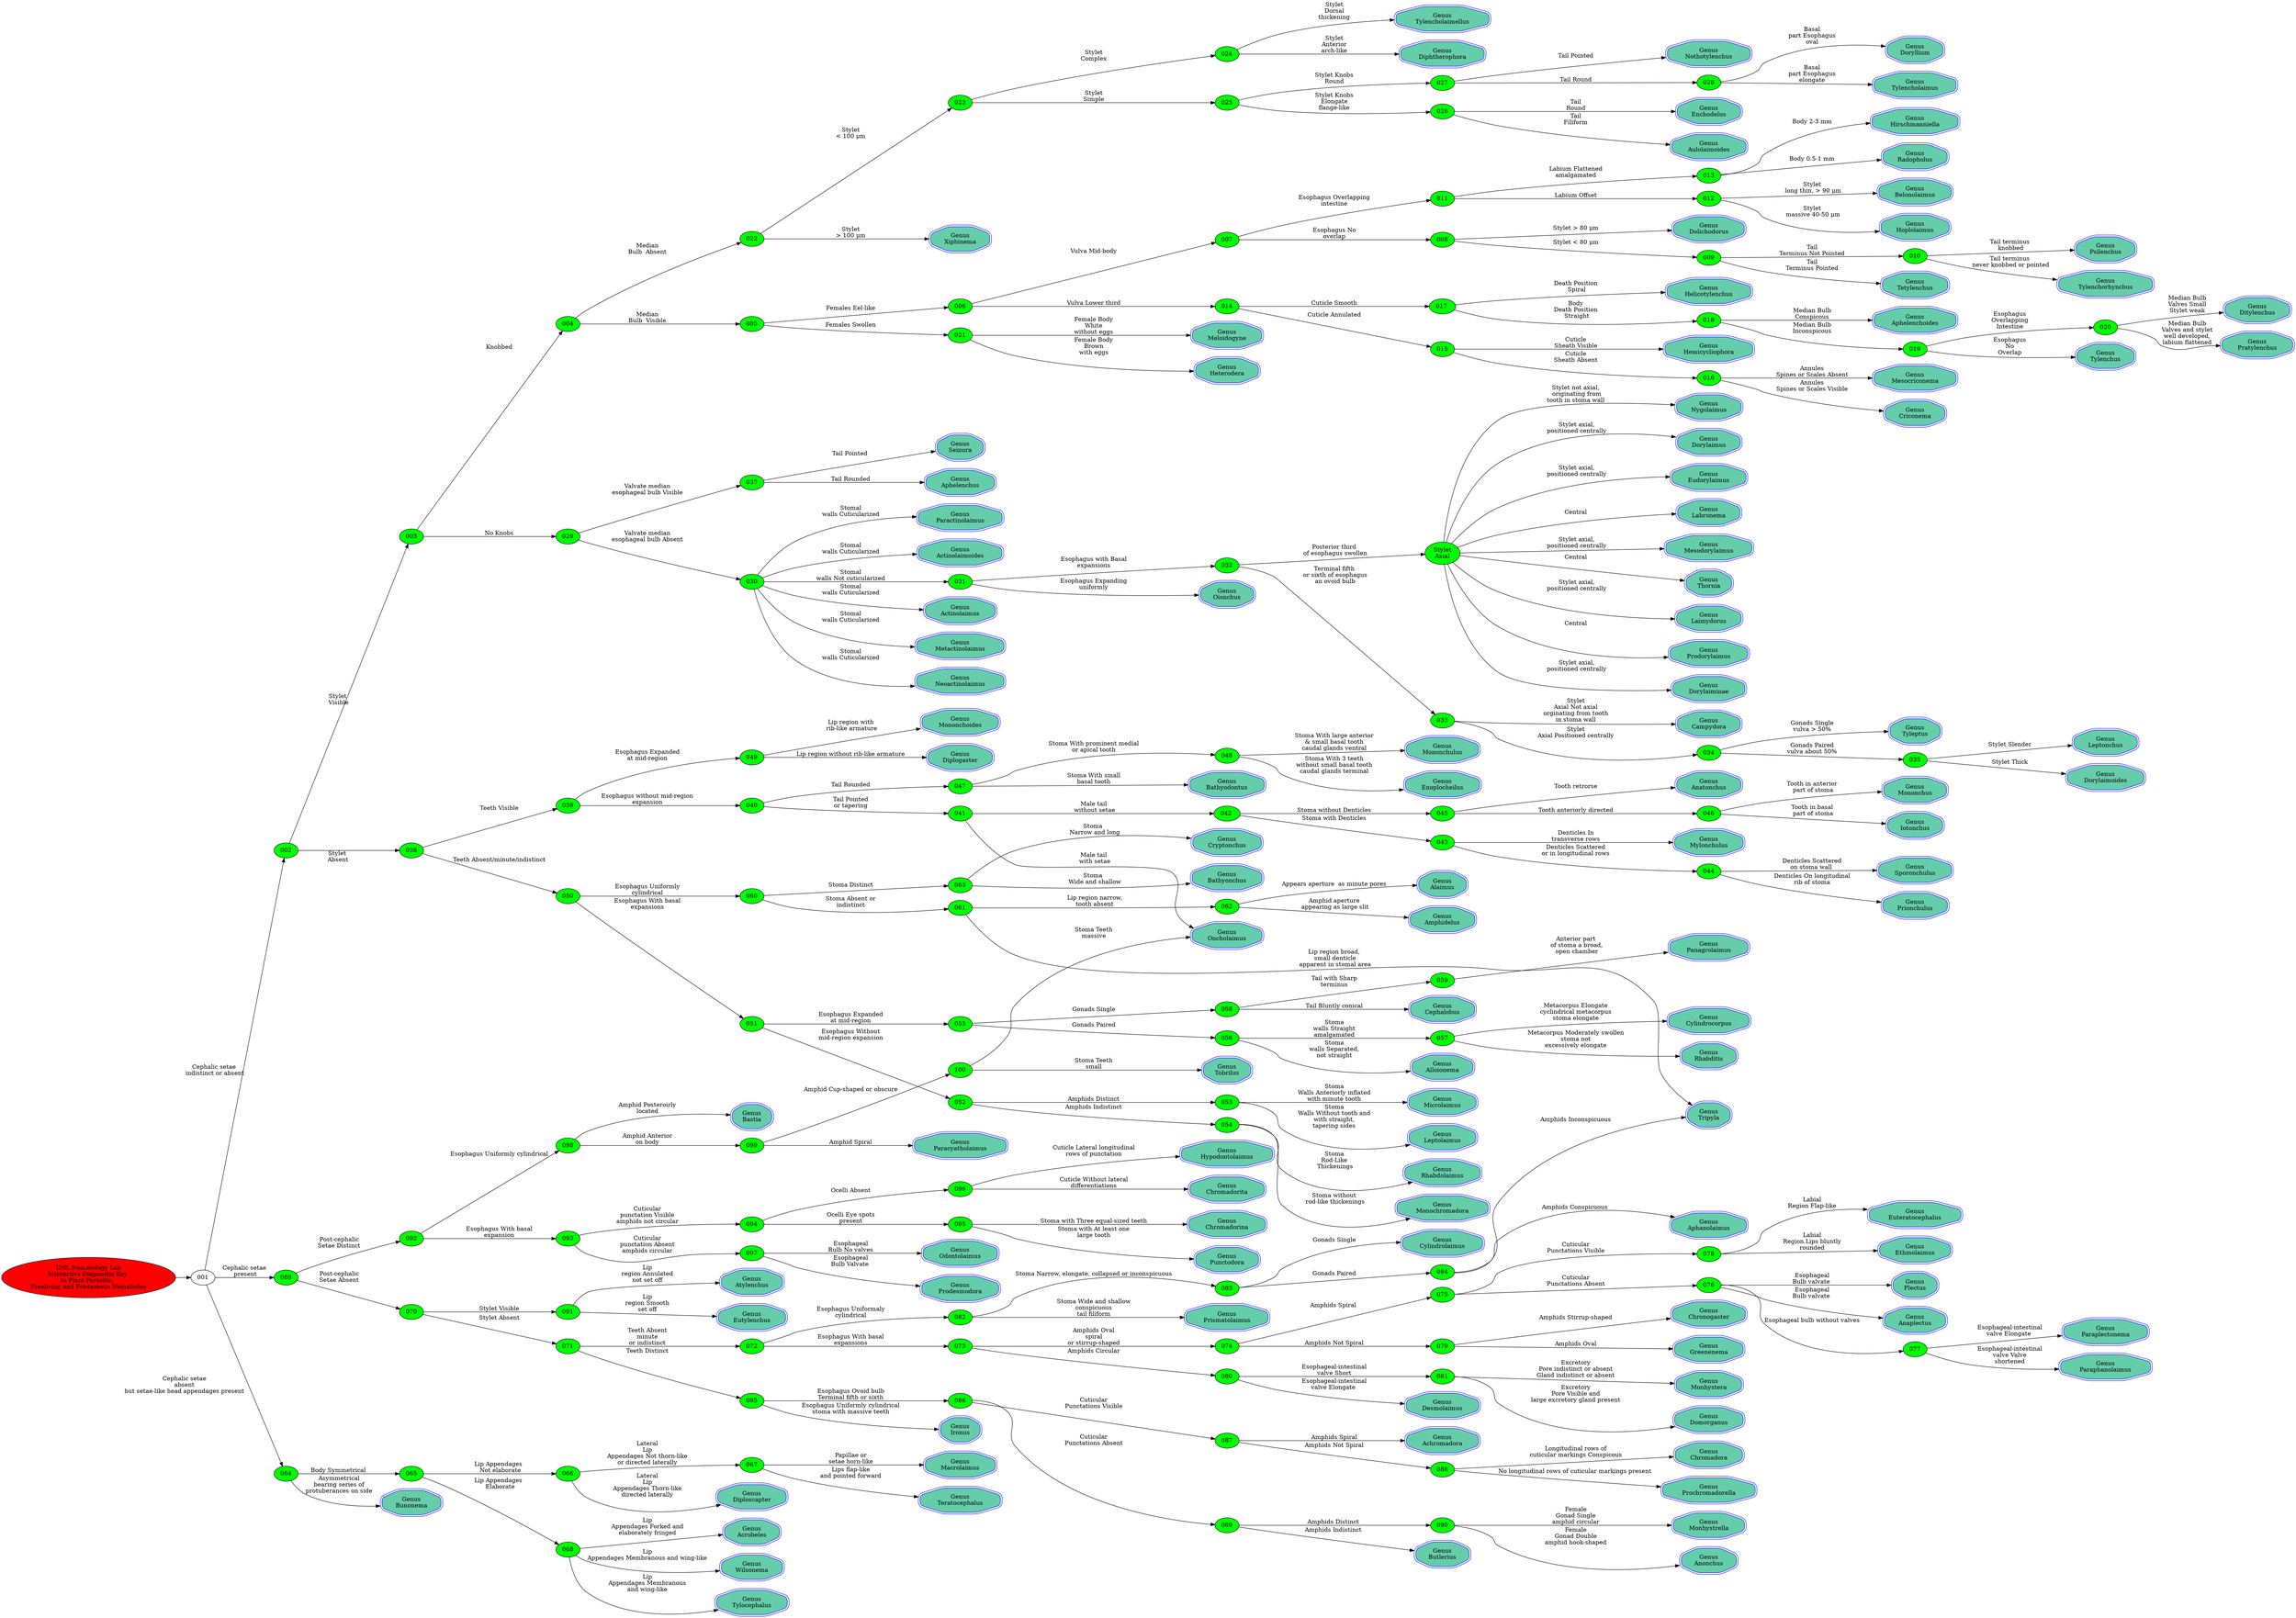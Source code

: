 // FOO
digraph "Nematoda Key" {
	graph [rankdir=LR tooltip=" "]
	000 [label="UNL Nematology Lab
Interactive Diagnostic Key 
to Plant Parasitic, 
Freeliving and Predaceous Nematodes" fillcolor=red style=filled tooltip=" "]
	000 -> 001 [tooltip="tooltip 000->00"]
	001 -> 002 [tooltip="000tooltip 001->0" xlabel="Cephalic setae
 indistinct or absent"]
	001 -> 064 [tooltip="  tooltip 001->0" xlabel="Cephalic setae
 absent 
but setae-like head appendages present"]
	001 -> 069 [label="Cephalic setae
 present" tooltip="  tooltip 001->0"]
	002 [label=002 fillcolor=green style=filled]
	002 -> 003 [xlabel="Stylet
 Visible"]
	002 -> 038 [xlabel="Stylet
 Absent"]
	003 [label=003 fillcolor=green style=filled]
	003 -> 004 [label=Knobbed]
	003 -> 029 [label="No Knobs"]
	004 [label=004 fillcolor=green style=filled]
	004 -> 005 [label="Median
Bulb  Visible"]
	004 -> 022 [label="Median
Bulb  Absent"]
	005 [label=005 fillcolor=green style=filled]
	005 -> 006 [label="Females Eel-like"]
	005 -> 021 [label="Females Swollen"]
	006 [label=006 fillcolor=green style=filled]
	006 -> 007 [label="Vulva Mid-body"]
	006 -> 014 [label="Vulva Lower third"]
	007 [label=007 fillcolor=green style=filled]
	007 -> 008 [label="Esophagus No
overlap"]
	007 -> 011 [label="Esophagus Overlapping
intestine"]
	008 [label=008 fillcolor=green style=filled]
	008 -> 009 [label="Stylet < 80 μm"]
	"Genus
Dolichodorus" [color=blue fillcolor=aquamarine3 shape=doubleoctagon style="rounded,filled"]
	008 -> "Genus
Dolichodorus" [label="Stylet > 80 μm"]
	009 [label=009 fillcolor=green style=filled]
	"Genus
Tetylenchus" [color=blue fillcolor=aquamarine3 shape=doubleoctagon style="rounded,filled"]
	009 -> "Genus
Tetylenchus" [label="Tail
Terminus Pointed"]
	009 -> 010 [label="Tail
Terminus Not Pointed"]
	010 [label=010 fillcolor=green style=filled]
	"Genus
Psilenchus" [color=blue fillcolor=aquamarine3 shape=doubleoctagon style="rounded,filled"]
	010 -> "Genus
Psilenchus" [label="Tail terminus
 knobbed"]
	"Genus
Tylenchorhynchus" [color=blue fillcolor=aquamarine3 shape=doubleoctagon style="rounded,filled"]
	010 -> "Genus
Tylenchorhynchus" [label="Tail terminus
 never knobbed or pointed"]
	011 [label=011 fillcolor=green style=filled]
	011 -> 012 [label="Labium Offset"]
	011 -> 013 [label="Labium Flattened
amalgamated"]
	012 [label=012 fillcolor=green style=filled]
	"Genus
Hoplolaimus" [color=blue fillcolor=aquamarine3 shape=doubleoctagon style="rounded,filled"]
	012 -> "Genus
Hoplolaimus" [label="
Stylet
 massive 40-50 μm"]
	"Genus
Belonolaimus" [color=blue fillcolor=aquamarine3 shape=doubleoctagon style="rounded,filled"]
	012 -> "Genus
Belonolaimus" [label="
Stylet
 long thin, > 90 μm
"]
	013 [label=013 fillcolor=green style=filled]
	"Genus
Radopholus" [color=blue fillcolor=aquamarine3 shape=doubleoctagon style="rounded,filled"]
	013 -> "Genus
Radopholus" [label="Body 0.5-1 mm"]
	"Genus
Hirschmanniella" [color=blue fillcolor=aquamarine3 shape=doubleoctagon style="rounded,filled"]
	013 -> "Genus
Hirschmanniella" [label="Body 2-3 mm"]
	014 [label=014 fillcolor=green style=filled]
	014 -> 015 [label="Cuticle Annulated"]
	014 -> 017 [label="Cuticle Smooth"]
	015 [label=015 fillcolor=green style=filled]
	015 -> 016 [label="Cuticle
Sheath Absent"]
	"Genus
Hemicycliophora" [color=blue fillcolor=aquamarine3 shape=doubleoctagon style="rounded,filled"]
	015 -> "Genus
Hemicycliophora" [label="Cuticle
Sheath Visible"]
	016 [label=016 fillcolor=green style=filled]
	"Genus
Criconema" [color=blue fillcolor=aquamarine3 shape=doubleoctagon style="rounded,filled"]
	016 -> "Genus
Criconema" [label="Annules
Spines or Scales Visible"]
	"Genus
Mesocriconema" [color=blue fillcolor=aquamarine3 shape=doubleoctagon style="rounded,filled"]
	016 -> "Genus
Mesocriconema" [label="Annules
Spines or Scales Absent"]
	017 [label="017 " fillcolor=green style=filled]
	017 -> 018 [label="Body
Death Position
 Straight"]
	"Genus
Helicotylenchus" [color=blue fillcolor=aquamarine3 shape=doubleoctagon style="rounded,filled"]
	017 -> "Genus
Helicotylenchus" [label="Death Position
 Spiral"]
	018 [label=018 fillcolor=green style=filled]
	018 -> 019 [label="Median Bulb
Inconspicous"]
	"Genus
Aphelenchoides" [color=blue fillcolor=aquamarine3 shape=doubleoctagon style="rounded,filled"]
	018 -> "Genus
Aphelenchoides" [label="Median Bulb
Conspicous"]
	019 [label=019 fillcolor=green style=filled]
	019 -> 020 [label="Esophagus
Overlapping
Intestine"]
	"Genus
Tylenchus" [color=blue fillcolor=aquamarine3 shape=doubleoctagon style="rounded,filled"]
	019 -> "Genus
Tylenchus" [label="Esophagus
No
Overlap"]
	020 [label=020 fillcolor=green style=filled]
	"Genus
Ditylenchus" [color=blue fillcolor=aquamarine3 shape=doubleoctagon style="rounded,filled"]
	020 -> "Genus
Ditylenchus" [label="Median Bulb
Valves Small
Stylet weak"]
	"Genus
Pratylenchus" [color=blue fillcolor=aquamarine3 shape=doubleoctagon style="rounded,filled"]
	020 -> "Genus
Pratylenchus" [label="Median Bulb
Valves and stylet
well developed,
labium flattened"]
	021 [label=021 fillcolor=green style=filled]
	"Genus
Meloidogyne" [color=blue fillcolor=aquamarine3 shape=doubleoctagon style="rounded,filled"]
	021 -> "Genus
Meloidogyne" [label="Female Body
White
without eggs"]
	"Genus
Heterodera" [color=blue fillcolor=aquamarine3 shape=doubleoctagon style="rounded,filled"]
	021 -> "Genus
Heterodera" [label="Female Body
Brown
with eggs"]
	022 [label=022 fillcolor=green style=filled]
	022 -> 023 [label="Stylet
< 100 μm"]
	"Genus
Xiphinema" [color=blue fillcolor=aquamarine3 shape=doubleoctagon style="rounded,filled"]
	022 -> "Genus
Xiphinema" [label="Stylet
> 100 μm"]
	023 [label=023 fillcolor=green style=filled]
	023 -> 024 [label="Stylet
Complex"]
	023 -> 025 [label="Stylet
Simple"]
	024 [label=024 fillcolor=green style=filled]
	"Genus
Diphtherophora" [color=blue fillcolor=aquamarine3 shape=doubleoctagon style="rounded,filled"]
	024 -> "Genus
Diphtherophora" [label="Stylet
Anterior
arch-like"]
	"Genus
Tylencholaimellus" [color=blue fillcolor=aquamarine3 shape=doubleoctagon style="rounded,filled"]
	024 -> "Genus
Tylencholaimellus" [label="Stylet
Dorsal
thickening"]
	025 [label=025 fillcolor=green style=filled]
	025 -> 026 [label="Stylet Knobs
Elongate
flange-like"]
	025 -> 027 [label="Stylet Knobs
Round"]
	026 [label=026 fillcolor=green style=filled]
	"Genus
Aulolaimoides" [color=blue fillcolor=aquamarine3 shape=doubleoctagon style="rounded,filled"]
	026 -> "Genus
Aulolaimoides" [label="Tail
Filiform"]
	"Genus
Enchodelus" [color=blue fillcolor=aquamarine3 shape=doubleoctagon style="rounded,filled"]
	026 -> "Genus
Enchodelus" [label="Tail
Round"]
	027 [label=027 fillcolor=green style=filled]
	027 -> 028 [label="Tail Round"]
	"Genus
Nothotylenchus" [color=blue fillcolor=aquamarine3 shape=doubleoctagon style="rounded,filled"]
	027 -> "Genus
Nothotylenchus" [label="Tail Pointed"]
	028 [label=028 fillcolor=green style=filled]
	"Genus
Tylencholaimus" [color=blue fillcolor=aquamarine3 shape=doubleoctagon style="rounded,filled"]
	028 -> "Genus
Tylencholaimus" [label="Basal
part Esophagus
elongate"]
	"Genus
Doryllium" [color=blue fillcolor=aquamarine3 shape=doubleoctagon style="rounded,filled"]
	028 -> "Genus
Doryllium" [label="Basal
part Esophagus
oval"]
	029 [label=029 fillcolor=green style=filled]
	029 -> 030 [label="Valvate median
esophageal bulb Absent"]
	029 -> 037 [label="Valvate median
esophageal bulb Visible"]
	030 [label=030 fillcolor=green style=filled]
	030 -> 031 [label="Stomal
walls Not cuticularized"]
	"Genus
Actinolaimus" [color=blue fillcolor=aquamarine3 shape=doubleoctagon style="rounded,filled"]
	030 -> "Genus
Actinolaimus" [label="Stomal
walls Cuticularized"]
	"Genus
Metactinolaimus" [color=blue fillcolor=aquamarine3 shape=doubleoctagon style="rounded,filled"]
	030 -> "Genus
Metactinolaimus" [label="Stomal
walls Cuticularized"]
	"Genus
Neoactinolaimus" [color=blue fillcolor=aquamarine3 shape=doubleoctagon style="rounded,filled"]
	030 -> "Genus
Neoactinolaimus" [label="Stomal
walls Cuticularized"]
	"Genus
Paractinolaimus" [color=blue fillcolor=aquamarine3 shape=doubleoctagon style="rounded,filled"]
	030 -> "Genus
Paractinolaimus" [label="Stomal
walls Cuticularized"]
	"Genus
Actinolaimoides" [color=blue fillcolor=aquamarine3 shape=doubleoctagon style="rounded,filled"]
	030 -> "Genus
Actinolaimoides" [label="Stomal
walls Cuticularized"]
	031 [label=031 fillcolor=green style=filled]
	031 -> 032 [label="Esophagus with Basal
expansions"]
	"Genus
Oionchus" [color=blue fillcolor=aquamarine3 shape=doubleoctagon style="rounded,filled"]
	031 -> "Genus
Oionchus" [label="Esophagus Expanding
uniformly"]
	032 [label=032 fillcolor=green style=filled]
	032 -> 033 [label="Terminal fifth
 or sixth of esophagus
 an ovoid bulb"]
	032 -> 036 [label="Posterior third
 of esophagus swollen"]
	033 [label=033 fillcolor=green style=filled]
	033 -> 034 [label="Stylet
Axial Positioned centrally"]
	"Genus
Campydora" [color=blue fillcolor=aquamarine3 shape=doubleoctagon style="rounded,filled"]
	033 -> "Genus
Campydora" [label="Stylet
Axial Not axial
orginating from tooth
in stoma wall"]
	034 [label=034 fillcolor=green style=filled]
	034 -> 035 [label="Gonads Paired
vulva about 50%"]
	"Genus
Tyleptus" [color=blue fillcolor=aquamarine3 shape=doubleoctagon style="rounded,filled"]
	034 -> "Genus
Tyleptus" [label="Gonads Single
vulva > 50%"]
	035 [label=035 fillcolor=green style=filled]
	"Genus
Leptonchus" [color=blue fillcolor=aquamarine3 shape=doubleoctagon style="rounded,filled"]
	035 -> "Genus
Leptonchus" [label="Stylet Slender"]
	"Genus
Dorylaimoides" [color=blue fillcolor=aquamarine3 shape=doubleoctagon style="rounded,filled"]
	035 -> "Genus
Dorylaimoides" [label="Stylet Thick"]
	036 [label="Stylet
Axial" fillcolor=green style=filled]
	"Genus
Dorylaimus" [color=blue fillcolor=aquamarine3 shape=doubleoctagon style="rounded,filled"]
	036 -> "Genus
Dorylaimus" [label=" Stylet axial,
 positioned centrally"]
	"Genus
Eudorylaimus" [color=blue fillcolor=aquamarine3 shape=doubleoctagon style="rounded,filled"]
	036 -> "Genus
Eudorylaimus" [label=" Stylet axial,
 positioned centrally"]
	"Genus
Labronema" [color=blue fillcolor=aquamarine3 shape=doubleoctagon style="rounded,filled"]
	036 -> "Genus
Labronema" [label=Central]
	"Genus
Mesodorylaimus" [color=blue fillcolor=aquamarine3 shape=doubleoctagon style="rounded,filled"]
	036 -> "Genus
Mesodorylaimus" [label=" Stylet axial,
 positioned centrally"]
	"Genus
Thornia" [color=blue fillcolor=aquamarine3 shape=doubleoctagon style="rounded,filled"]
	036 -> "Genus
Thornia" [label=Central]
	"Genus
Laimydorus" [color=blue fillcolor=aquamarine3 shape=doubleoctagon style="rounded,filled"]
	036 -> "Genus
Laimydorus" [label=" Stylet axial,
 positioned centrally"]
	"Genus
Prodorylaimus" [color=blue fillcolor=aquamarine3 shape=doubleoctagon style="rounded,filled"]
	036 -> "Genus
Prodorylaimus" [label=Central]
	"Genus
Dorylaiminae" [color=blue fillcolor=aquamarine3 shape=doubleoctagon style="rounded,filled"]
	036 -> "Genus
Dorylaiminae" [label=" Stylet axial,
 positioned centrally"]
	"Genus
Nygolaimus" [color=blue fillcolor=aquamarine3 shape=doubleoctagon style="rounded,filled"]
	036 -> "Genus
Nygolaimus" [label="Stylet not axial,
 originating from
 tooth in stoma wall "]
	037 [label=037 fillcolor=green style=filled]
	"Genus
Seinura" [color=blue fillcolor=aquamarine3 shape=doubleoctagon style="rounded,filled"]
	037 -> "Genus
Seinura" [label="Tail Pointed "]
	"Genus
Aphelenchus" [color=blue fillcolor=aquamarine3 shape=doubleoctagon style="rounded,filled"]
	037 -> "Genus
Aphelenchus" [label="Tail Rounded"]
	038 [label=038 fillcolor=green style=filled]
	038 -> 039 [label="Teeth Visible"]
	038 -> 050 [label="Teeth Absent/minute/indistinct"]
	039 [label=039 fillcolor=green style=filled]
	039 -> 040 [label="Esophagus without mid-region
expansion"]
	039 -> 049 [label="Esophagus Expanded
at mid-region"]
	040 [label=040 fillcolor=green style=filled]
	040 -> 041 [label="Tail Pointed
or tapering"]
	040 -> 047 [label="Tail Rounded"]
	041 [label=041 fillcolor=green style=filled]
	041 -> 042 [label="Male tail
 without setae"]
	"Genus
Oncholaimus" [color=blue fillcolor=aquamarine3 shape=doubleoctagon style="rounded,filled"]
	041 -> "Genus
Oncholaimus" [label="Male tail
 with setae"]
	042 [label="042 " fillcolor=green style=filled]
	042 -> 043 [label="Stoma with Denticles"]
	042 -> 045 [label="Stoma without Denticles"]
	043 [label=043 fillcolor=green style=filled]
	043 -> 044 [label="Denticles Scattered
or in longitudinal rows"]
	"Genus
Mylonchulus" [color=blue fillcolor=aquamarine3 shape=doubleoctagon style="rounded,filled"]
	043 -> "Genus
Mylonchulus" [label="Denticles In
transverse rows"]
	044 [label=044 fillcolor=green style=filled]
	"Genus
Prionchulus" [color=blue fillcolor=aquamarine3 shape=doubleoctagon style="rounded,filled"]
	044 -> "Genus
Prionchulus" [label="Denticles On longitudinal
rib of stoma"]
	"Genus
Sporonchulus" [color=blue fillcolor=aquamarine3 shape=doubleoctagon style="rounded,filled"]
	044 -> "Genus
Sporonchulus" [label="Denticles Scattered
on stoma wall "]
	045 [label=045 fillcolor=green style=filled]
	045 -> 046 [label="Tooth anteriorly directed"]
	"Genus
Anatonchus" [color=blue fillcolor=aquamarine3 shape=doubleoctagon style="rounded,filled"]
	045 -> "Genus
Anatonchus" [label="Tooth retrorse"]
	046 [label=046 fillcolor=green style=filled]
	"Genus
Iotonchus" [color=blue fillcolor=aquamarine3 shape=doubleoctagon style="rounded,filled"]
	046 -> "Genus
Iotonchus" [label="Tooth in basal
 part of stoma"]
	"Genus
Mononchus" [color=blue fillcolor=aquamarine3 shape=doubleoctagon style="rounded,filled"]
	046 -> "Genus
Mononchus" [label="Tooth in anterior
 part of stoma"]
	047 [label=047 fillcolor=green style=filled]
	047 -> 048 [label="Stoma With prominent medial
or apical tooth"]
	"Genus
Bathyodontus" [color=blue fillcolor=aquamarine3 shape=doubleoctagon style="rounded,filled"]
	047 -> "Genus
Bathyodontus" [label="Stoma With small
basal tooth"]
	048 [label=048 fillcolor=green style=filled]
	"Genus
Enoplocheilus" [color=blue fillcolor=aquamarine3 shape=doubleoctagon style="rounded,filled"]
	048 -> "Genus
Enoplocheilus" [label="Stoma With 3 teeth
without small basal tooth
caudal glands terminal"]
	"Genus
Mononchulus" [color=blue fillcolor=aquamarine3 shape=doubleoctagon style="rounded,filled"]
	048 -> "Genus
Mononchulus" [label="Stoma With large anterior
& small basal tooth
caudal glands ventral"]
	049 [label=049 fillcolor=green style=filled]
	"Genus
Mononchoides" [color=blue fillcolor=aquamarine3 shape=doubleoctagon style="rounded,filled"]
	049 -> "Genus
Mononchoides" [label="Lip region with
 rib-like armature"]
	"Genus
Diplogaster" [color=blue fillcolor=aquamarine3 shape=doubleoctagon style="rounded,filled"]
	049 -> "Genus
Diplogaster" [label="Lip region without rib-like armature"]
	050 [label=050 fillcolor=green style=filled]
	050 -> 051 [label="Esophagus With basal
expansions"]
	050 -> 060 [label="Esophagus Uniformly
cylindrical"]
	051 [label=051 fillcolor=green style=filled]
	051 -> 052 [label="Esophagus Without
mid-region expansion"]
	051 -> 055 [label="Esophagus Expanded
at mid-region"]
	052 [label=052 fillcolor=green style=filled]
	052 -> 053 [label="Amphids Distinct"]
	052 -> 054 [label="Amphids Indistinct"]
	053 [label=053 fillcolor=green style=filled]
	"Genus
Microlaimus" [color=blue fillcolor=aquamarine3 shape=doubleoctagon style="rounded,filled"]
	053 -> "Genus
Microlaimus" [label="Stoma
Walls Anteriorly inflated
with minute tooth"]
	"Genus
Leptolaimus" [color=blue fillcolor=aquamarine3 shape=doubleoctagon style="rounded,filled"]
	053 -> "Genus
Leptolaimus" [label="Stoma
Walls Without tooth and
with straight,
tapering sides"]
	054 [label=054 fillcolor=green style=filled]
	"Genus
Rhabdolaimus" [color=blue fillcolor=aquamarine3 shape=doubleoctagon style="rounded,filled"]
	054 -> "Genus
Rhabdolaimus" [label="Stoma
Rod-Like
 Thickenings"]
	"Genus
Monochromadora" [color=blue fillcolor=aquamarine3 shape=doubleoctagon style="rounded,filled"]
	054 -> "Genus
Monochromadora" [label="Stoma without
 rod-like thickenings"]
	055 [label=055 fillcolor=green style=filled]
	055 -> 056 [label="Gonads Paired"]
	055 -> 058 [label="Gonads Single"]
	056 [label=056 fillcolor=green style=filled]
	056 -> 057 [label="Stoma
walls Straight
amalgamated"]
	"Genus
Alloionema" [color=blue fillcolor=aquamarine3 shape=doubleoctagon style="rounded,filled"]
	056 -> "Genus
Alloionema" [label="Stoma
walls Separated,
not straight"]
	057 [label=057 fillcolor=green style=filled]
	"Genus
Rhabditis" [color=blue fillcolor=aquamarine3 shape=doubleoctagon style="rounded,filled"]
	057 -> "Genus
Rhabditis" [label="Metacorpus Moderately swollen
stoma not
excessively elongate"]
	"Genus
Cylindrocorpus" [color=blue fillcolor=aquamarine3 shape=doubleoctagon style="rounded,filled"]
	057 -> "Genus
Cylindrocorpus" [label="Metacorpus Elongate
cyclindrical metacorpus
stoma elongate"]
	058 [label=058 fillcolor=green style=filled]
	058 -> 059 [label="Tail with Sharp
terminus"]
	"Genus
Cephalobus" [color=blue fillcolor=aquamarine3 shape=doubleoctagon style="rounded,filled"]
	058 -> "Genus
Cephalobus" [label="Tail Bluntly conical"]
	059 [label=059 fillcolor=green style=filled]
	"Genus
Panagrolaimus" [color=blue fillcolor=aquamarine3 shape=doubleoctagon style="rounded,filled"]
	059 -> "Genus
Panagrolaimus" [label="Anterior part
 of stoma a broad,
 open chamber"]
	060 [label=060 fillcolor=green style=filled]
	060 -> 061 [label="Stoma Absent or
indistinct"]
	060 -> 063 [label="Stoma Distinct"]
	061 [label=061 fillcolor=green style=filled]
	061 -> 062 [label=" Lip region narrow,
 tooth absent"]
	"Genus
Tripyla" [color=blue fillcolor=aquamarine3 shape=doubleoctagon style="rounded,filled"]
	061 -> "Genus
Tripyla" [label="Lip region broad,
 small denticle
 apparent in stomal area"]
	062 [label=062 fillcolor=green style=filled]
	"Genus
Amphidelus" [color=blue fillcolor=aquamarine3 shape=doubleoctagon style="rounded,filled"]
	062 -> "Genus
Amphidelus" [label="Amphid aperture
 appearing as large slit"]
	"Genus
Alaimus" [color=blue fillcolor=aquamarine3 shape=doubleoctagon style="rounded,filled"]
	062 -> "Genus
Alaimus" [label="Appears aperture  as minute pores"]
	063 [label=063 fillcolor=green style=filled]
	"Genus
Cryptonchus" [color=blue fillcolor=aquamarine3 shape=doubleoctagon style="rounded,filled"]
	063 -> "Genus
Cryptonchus" [label="Stoma 
 Narrow and long"]
	"Genus
Bathyonchus" [color=blue fillcolor=aquamarine3 shape=doubleoctagon style="rounded,filled"]
	063 -> "Genus
Bathyonchus" [label="Stoma 
 Wide and shallow"]
	064 [label=064 fillcolor=green style=filled]
	064 -> 065 [label="Body Symmetrical "]
	"Genus
Bunonema" [color=blue fillcolor=aquamarine3 shape=doubleoctagon style="rounded,filled"]
	064 -> "Genus
Bunonema" [label="Asymmetrical
bearing series of
protuberances on side"]
	065 [label=065 fillcolor=green style=filled]
	065 -> 066 [label="Lip Appendages 
 Not elaborate"]
	065 -> 068 [label="Lip Appendages 
 Elaborate"]
	066 [label=066 fillcolor=green style=filled]
	"Genus
Diploscapter" [color=blue fillcolor=aquamarine3 shape=doubleoctagon style="rounded,filled"]
	066 -> "Genus
Diploscapter" [label="Lateral
Lip
Appendages Thorn-like
directed laterally"]
	066 -> 067 [label="Lateral
Lip
Appendages Not thorn-like
or directed laterally"]
	067 [label=067 fillcolor=green style=filled]
	"Genus
Macrolaimus" [color=blue fillcolor=aquamarine3 shape=doubleoctagon style="rounded,filled"]
	067 -> "Genus
Macrolaimus" [label="Papillae or
setae horn-like"]
	"Genus
Teratocephalus" [color=blue fillcolor=aquamarine3 shape=doubleoctagon style="rounded,filled"]
	067 -> "Genus
Teratocephalus" [label="Lips flap-like
and pointed forward"]
	068 [label=068 fillcolor=green style=filled]
	"Genus
Acrobeles" [color=blue fillcolor=aquamarine3 shape=doubleoctagon style="rounded,filled"]
	068 -> "Genus
Acrobeles" [label="Lip
Appendages Forked and
elaborately fringed"]
	"Genus
Wilsonema" [color=blue fillcolor=aquamarine3 shape=doubleoctagon style="rounded,filled"]
	068 -> "Genus
Wilsonema" [label="Lip
Appendages Membranous and wing-like"]
	"Genus
Tylocephalus" [color=blue fillcolor=aquamarine3 shape=doubleoctagon style="rounded,filled"]
	068 -> "Genus
Tylocephalus" [label="Lip
Appendages Membranous
and wing-like"]
	069 [label=069 fillcolor=green style=filled]
	069 -> 070 [label="Post-cephalic
Setae Absent"]
	069 -> 092 [label="Post-cephalic
Setae Distinct"]
	070 [label=070 fillcolor=green style=filled]
	070 -> 071 [label="Stylet Absent"]
	070 -> 091 [label="Stylet Visible"]
	071 [label=071 fillcolor=green style=filled]
	071 -> 072 [label="Teeth Absent
minute
or indistinct"]
	071 -> 085 [label="Teeth Distinct"]
	072 [label=072 fillcolor=green style=filled]
	072 -> 073 [label="Esophagus With basal
expansions"]
	072 -> 082 [label="Esophagus Uniformaly
cylindrical"]
	073 [label=073 fillcolor=green style=filled]
	073 -> 074 [label="Amphids Oval
spiral
or stirrup-shaped"]
	073 -> 080 [label="Amphids Circular"]
	074 [label=074 fillcolor=green style=filled]
	074 -> 075 [label="Amphids Spiral "]
	074 -> 079 [label="Amphids Not Spiral"]
	075 [label=075 fillcolor=green style=filled]
	075 -> 076 [label="Cuticular
Punctations Absent"]
	075 -> 078 [label="Cuticular
Punctations Visible"]
	076 [label=076 fillcolor=green style=filled]
	076 -> 077 [label="Esophageal bulb without valves"]
	"Genus
Plectus" [color=blue fillcolor=aquamarine3 shape=doubleoctagon style="rounded,filled"]
	076 -> "Genus
Plectus" [label="Esophageal
Bulb valvate "]
	"Genus
Anaplectus" [color=blue fillcolor=aquamarine3 shape=doubleoctagon style="rounded,filled"]
	076 -> "Genus
Anaplectus" [label="Esophageal
Bulb valvate "]
	077 [label=077 fillcolor=green style=filled]
	"Genus
Paraplectonema" [color=blue fillcolor=aquamarine3 shape=doubleoctagon style="rounded,filled"]
	077 -> "Genus
Paraplectonema" [label="Esophageal-intestinal
valve Elongate "]
	"Genus
Paraphanolaimus" [color=blue fillcolor=aquamarine3 shape=doubleoctagon style="rounded,filled"]
	077 -> "Genus
Paraphanolaimus" [label="Esophageal-intestinal
valve Valve
shortened"]
	078 [label=078 fillcolor=green style=filled]
	"Genus
Euteratocephalus" [color=blue fillcolor=aquamarine3 shape=doubleoctagon style="rounded,filled"]
	078 -> "Genus
Euteratocephalus" [label="Labial
Region Flap-like"]
	"Genus
Ethmolaimus" [color=blue fillcolor=aquamarine3 shape=doubleoctagon style="rounded,filled"]
	078 -> "Genus
Ethmolaimus" [label="Labial
Region Lips bluntly
rounded"]
	079 [label=079 fillcolor=green style=filled]
	"Genus
Greenenema" [color=blue fillcolor=aquamarine3 shape=doubleoctagon style="rounded,filled"]
	079 -> "Genus
Greenenema" [label="Amphids Oval"]
	"Genus
Chronogaster" [color=blue fillcolor=aquamarine3 shape=doubleoctagon style="rounded,filled"]
	079 -> "Genus
Chronogaster" [label="Amphids Stirrup-shaped"]
	080 [label=080 fillcolor=green style=filled]
	080 -> 081 [label="Esophageal-intestinal
valve Short"]
	"Genus
Desmolaimus" [color=blue fillcolor=aquamarine3 shape=doubleoctagon style="rounded,filled"]
	080 -> "Genus
Desmolaimus" [label="Esophageal-intestinal
valve Elongate "]
	081 [label=081 fillcolor=green style=filled]
	"Genus
Domorganus" [color=blue fillcolor=aquamarine3 shape=doubleoctagon style="rounded,filled"]
	081 -> "Genus
Domorganus" [label="Excretory
Pore Visible and
large excretory gland present"]
	"Genus
Monhystera" [color=blue fillcolor=aquamarine3 shape=doubleoctagon style="rounded,filled"]
	081 -> "Genus
Monhystera" [label="Excretory
Pore indistinct or absent
Gland indistinct or absent"]
	082 [label=082 fillcolor=green style=filled]
	"Genus
Prismatolaimus" [color=blue fillcolor=aquamarine3 shape=doubleoctagon style="rounded,filled"]
	082 -> "Genus
Prismatolaimus" [label="Stoma Wide and shallow
conspicuous
tail filiform"]
	082 -> 083 [label="Stoma Narrow, elongate, collapsed or inconspicuous"]
	083 [label=083 fillcolor=green style=filled]
	"Genus
Cylindrolaimus" [color=blue fillcolor=aquamarine3 shape=doubleoctagon style="rounded,filled"]
	083 -> "Genus
Cylindrolaimus" [label="Gonads Single"]
	083 -> 084 [label="Gonads Paired"]
	084 [label=084 fillcolor=green style=filled]
	"Genus
Tripyla" [color=blue fillcolor=aquamarine3 shape=doubleoctagon style="rounded,filled"]
	084 -> "Genus
Tripyla" [label="Amphids Inconspicuous"]
	"Genus
Aphanolaimus" [color=blue fillcolor=aquamarine3 shape=doubleoctagon style="rounded,filled"]
	084 -> "Genus
Aphanolaimus" [label="Amphids Conspicuous "]
	085 [label=085 fillcolor=green style=filled]
	085 -> 086 [label="Esophagus Ovoid bulb
Terminal fifth or sixth"]
	"Genus
Ironus" [color=blue fillcolor=aquamarine3 shape=doubleoctagon style="rounded,filled"]
	085 -> "Genus
Ironus" [label="Esophagus Uniformly cylindrical
stoma with massive teeth"]
	086 [label=086 fillcolor=green style=filled]
	086 -> 087 [label="Cuticular
Punctations Visible"]
	086 -> 089 [label="Cuticular
Punctations Absent"]
	087 [label=087 fillcolor=green style=filled]
	087 -> 088 [label="Amphids Not Spiral"]
	"Genus
Achromadora" [color=blue fillcolor=aquamarine3 shape=doubleoctagon style="rounded,filled"]
	087 -> "Genus
Achromadora" [label="Amphids Spiral"]
	088 [label=088 fillcolor=green style=filled]
	"Genus
Chromadora" [color=blue fillcolor=aquamarine3 shape=doubleoctagon style="rounded,filled"]
	088 -> "Genus
Chromadora" [label="Longitudinal rows of
cuticular markings Conspicous"]
	"Genus
Prochromadorella" [color=blue fillcolor=aquamarine3 shape=doubleoctagon style="rounded,filled"]
	088 -> "Genus
Prochromadorella" [label="No longitudinal rows of cuticular markings present "]
	089 [label=089 fillcolor=green style=filled]
	089 -> 090 [label="Amphids Distinct "]
	"Genus
Butlerius" [color=blue fillcolor=aquamarine3 shape=doubleoctagon style="rounded,filled"]
	089 -> "Genus
Butlerius" [label="Amphids Indistinct "]
	090 [label=090 fillcolor=green style=filled]
	"Genus
Anonchus" [color=blue fillcolor=aquamarine3 shape=doubleoctagon style="rounded,filled"]
	090 -> "Genus
Anonchus" [label="Female
Gonad Double
amphid hook-shaped"]
	"Genus
Monhystrella" [color=blue fillcolor=aquamarine3 shape=doubleoctagon style="rounded,filled"]
	090 -> "Genus
Monhystrella" [label="Female
Gonad Single
amphid circular"]
	091 [label=091 fillcolor=green style=filled]
	"Genus
Atylenchus" [color=blue fillcolor=aquamarine3 shape=doubleoctagon style="rounded,filled"]
	091 -> "Genus
Atylenchus" [label="Lip
region Annulated
not set off"]
	"Genus
Eutylenchus" [color=blue fillcolor=aquamarine3 shape=doubleoctagon style="rounded,filled"]
	091 -> "Genus
Eutylenchus" [label="Lip
region Smooth
set off"]
	092 [label=092 fillcolor=green style=filled]
	092 -> 093 [label="Esophagus With basal
expansion"]
	092 -> 098 [label="Esophagus Uniformly cylindrical"]
	093 [label=093 fillcolor=green style=filled]
	093 -> 094 [label="Cuticular
punctation Visible
amphids not circular"]
	093 -> 097 [label="Cuticular
punctation Absent
amphids circular"]
	094 [label=094 fillcolor=green style=filled]
	094 -> 095 [label="Ocelli Eye spots
present"]
	094 -> 096 [label="Ocelli Absent"]
	095 [label=095 fillcolor=green style=filled]
	"Genus
Chromadorina" [color=blue fillcolor=aquamarine3 shape=doubleoctagon style="rounded,filled"]
	095 -> "Genus
Chromadorina" [label="Stoma with Three equal-sized teeth"]
	"Genus
Punctodora" [color=blue fillcolor=aquamarine3 shape=doubleoctagon style="rounded,filled"]
	095 -> "Genus
Punctodora" [label="Stoma with At least one
large tooth"]
	096 [label=096 fillcolor=green style=filled]
	"Genus
Hypodontolaimus" [color=blue fillcolor=aquamarine3 shape=doubleoctagon style="rounded,filled"]
	096 -> "Genus
Hypodontolaimus" [label="Cuticle Lateral longitudinal
rows of punctation"]
	"Genus
Chromadorita" [color=blue fillcolor=aquamarine3 shape=doubleoctagon style="rounded,filled"]
	096 -> "Genus
Chromadorita" [label="Cuticle Without lateral
differentiations"]
	097 [label=097 fillcolor=green style=filled]
	"Genus
Prodesmodora" [color=blue fillcolor=aquamarine3 shape=doubleoctagon style="rounded,filled"]
	097 -> "Genus
Prodesmodora" [label="Esophageal
Bulb Valvate "]
	"Genus
Odontolaimus" [color=blue fillcolor=aquamarine3 shape=doubleoctagon style="rounded,filled"]
	097 -> "Genus
Odontolaimus" [label="Esophageal
Bulb No valves"]
	098 [label=098 fillcolor=green style=filled]
	098 -> 099 [label="Amphid Anterior
on body"]
	"Genus
Bastia" [color=blue fillcolor=aquamarine3 shape=doubleoctagon style="rounded,filled"]
	098 -> "Genus
Bastia" [label="Amphid Posteroirly
located"]
	099 [label=099 fillcolor=green style=filled]
	"Genus
Paracyatholaimus" [color=blue fillcolor=aquamarine3 shape=doubleoctagon style="rounded,filled"]
	099 -> "Genus
Paracyatholaimus" [label="Amphid Spiral"]
	099 -> 100 [label="Amphid Cup-shaped or obscure"]
	100 [label=100 fillcolor=green style=filled]
	"Genus
Oncholaimus" [color=blue fillcolor=aquamarine3 shape=doubleoctagon style="rounded,filled"]
	100 -> "Genus
Oncholaimus" [label="Stoma Teeth
massive"]
	"Genus
Tobrilus" [color=blue fillcolor=aquamarine3 shape=doubleoctagon style="rounded,filled"]
	100 -> "Genus
Tobrilus" [label="Stoma Teeth
small"]
}
